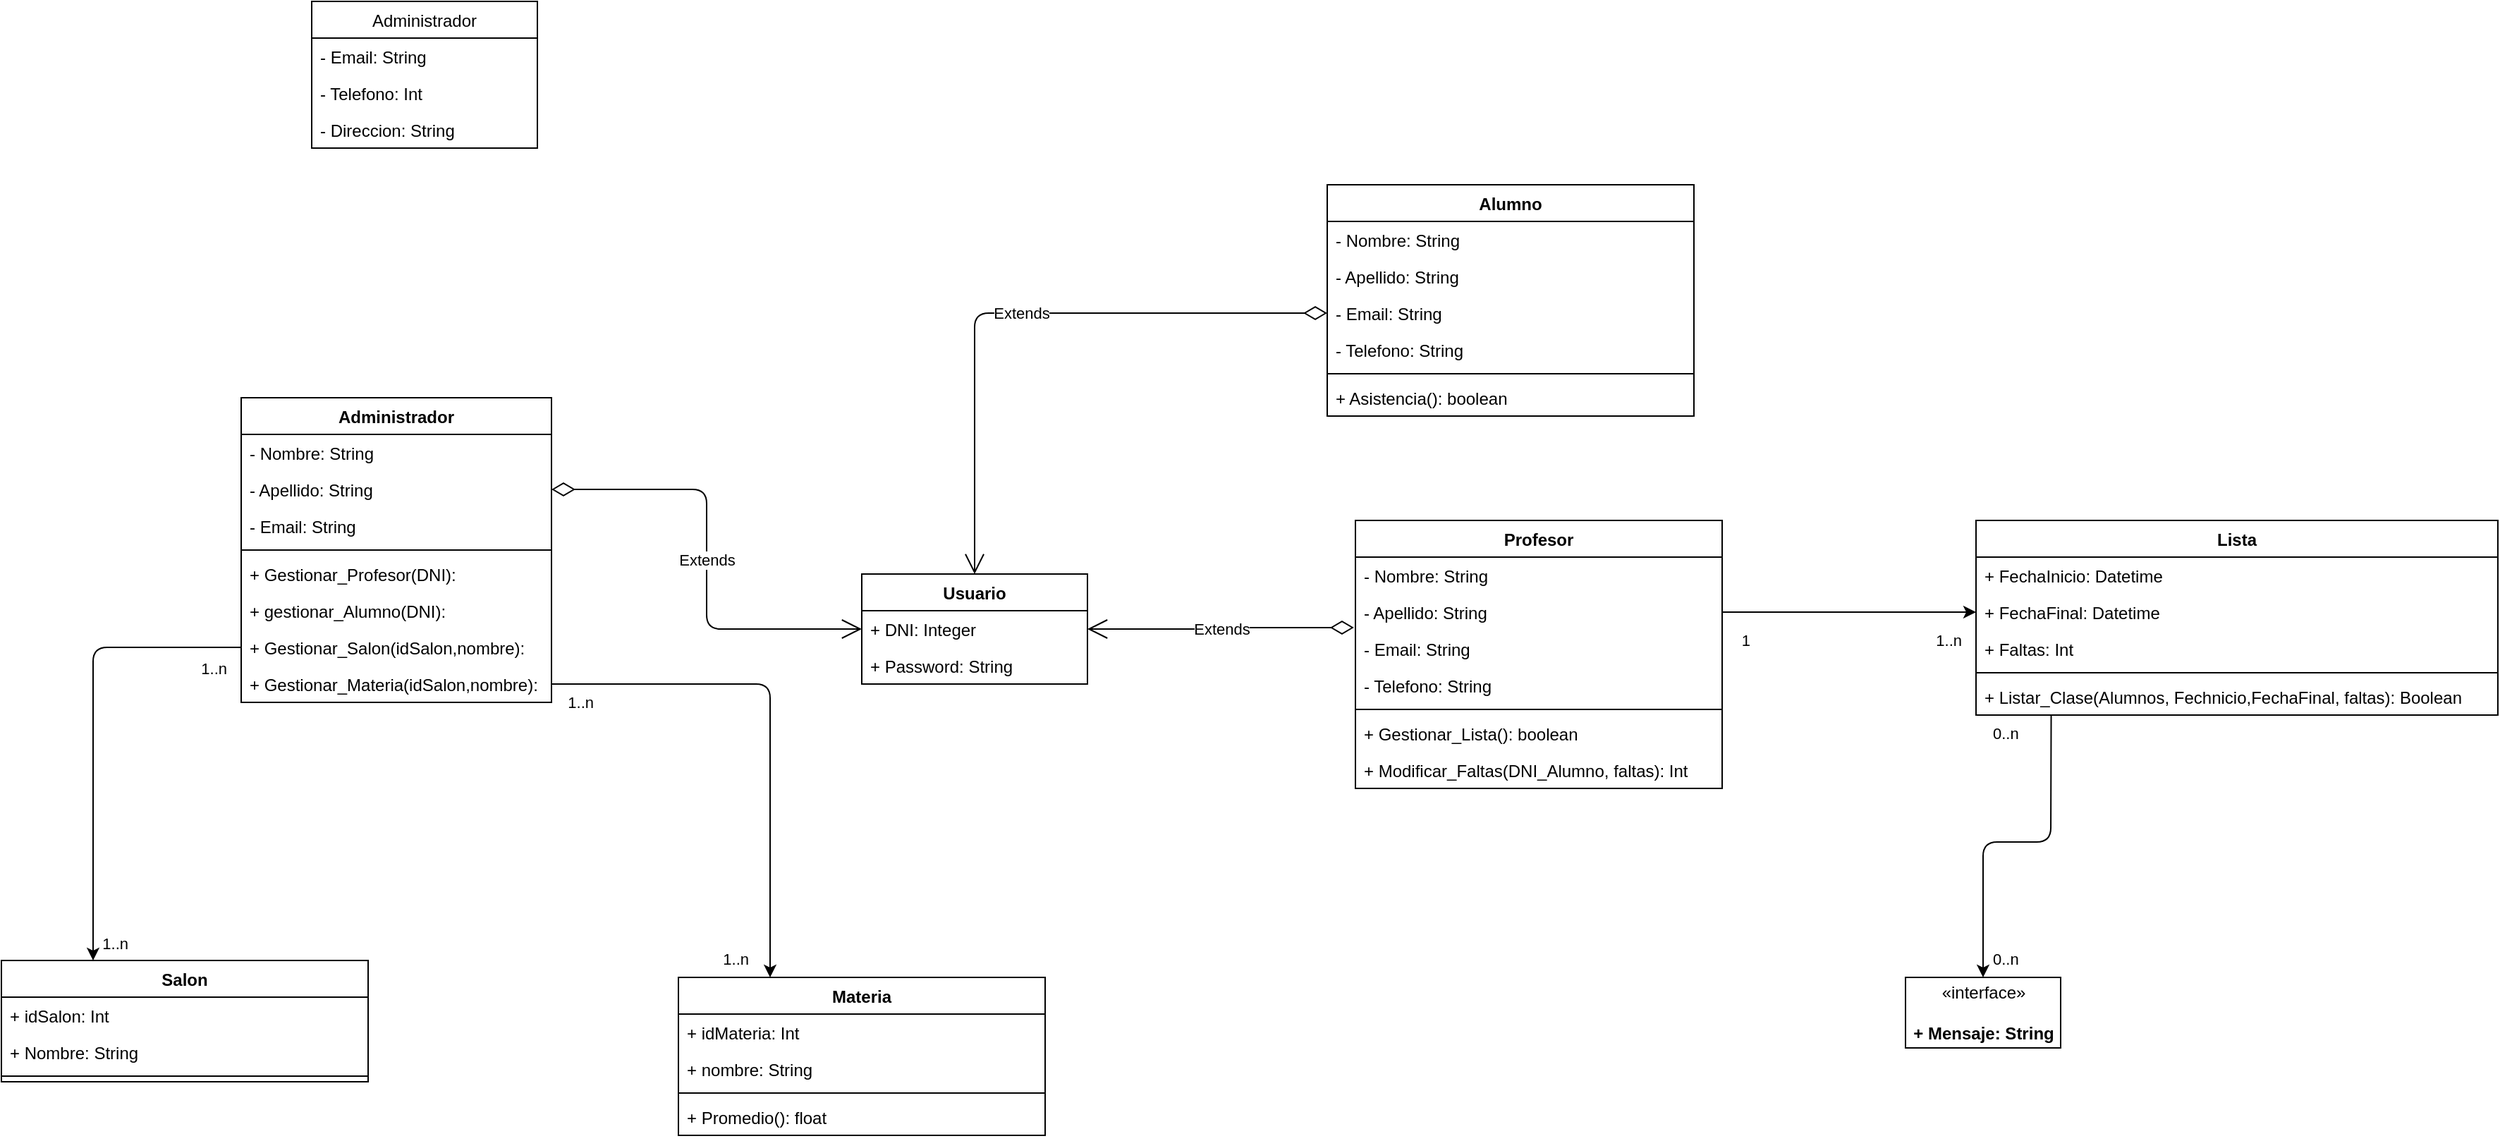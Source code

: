 <mxfile version="15.8.6" type="device"><diagram id="la2xYdn88nulIKTjHPEp" name="Page-1"><mxGraphModel dx="1769" dy="1704" grid="1" gridSize="10" guides="1" tooltips="1" connect="1" arrows="1" fold="1" page="1" pageScale="1" pageWidth="827" pageHeight="1169" math="0" shadow="0"><root><mxCell id="0"/><mxCell id="1" parent="0"/><mxCell id="54H3hHo7FL8yFvr-5y4A-79" value="Usuario" style="swimlane;fontStyle=1;childLayout=stackLayout;horizontal=1;startSize=26;fillColor=none;horizontalStack=0;resizeParent=1;resizeParentMax=0;resizeLast=0;collapsible=1;marginBottom=0;" vertex="1" parent="1"><mxGeometry x="-30" y="166" width="160" height="78" as="geometry"/></mxCell><mxCell id="54H3hHo7FL8yFvr-5y4A-80" value="+ DNI: Integer" style="text;strokeColor=none;fillColor=none;align=left;verticalAlign=top;spacingLeft=4;spacingRight=4;overflow=hidden;rotatable=0;points=[[0,0.5],[1,0.5]];portConstraint=eastwest;" vertex="1" parent="54H3hHo7FL8yFvr-5y4A-79"><mxGeometry y="26" width="160" height="26" as="geometry"/></mxCell><mxCell id="54H3hHo7FL8yFvr-5y4A-81" value="+ Password: String" style="text;strokeColor=none;fillColor=none;align=left;verticalAlign=top;spacingLeft=4;spacingRight=4;overflow=hidden;rotatable=0;points=[[0,0.5],[1,0.5]];portConstraint=eastwest;" vertex="1" parent="54H3hHo7FL8yFvr-5y4A-79"><mxGeometry y="52" width="160" height="26" as="geometry"/></mxCell><mxCell id="54H3hHo7FL8yFvr-5y4A-95" value="Salon" style="swimlane;fontStyle=1;align=center;verticalAlign=top;childLayout=stackLayout;horizontal=1;startSize=26;horizontalStack=0;resizeParent=1;resizeParentMax=0;resizeLast=0;collapsible=1;marginBottom=0;" vertex="1" parent="1"><mxGeometry x="-640" y="440" width="260" height="86" as="geometry"/></mxCell><mxCell id="54H3hHo7FL8yFvr-5y4A-97" value="+ idSalon: Int" style="text;strokeColor=none;fillColor=none;align=left;verticalAlign=top;spacingLeft=4;spacingRight=4;overflow=hidden;rotatable=0;points=[[0,0.5],[1,0.5]];portConstraint=eastwest;" vertex="1" parent="54H3hHo7FL8yFvr-5y4A-95"><mxGeometry y="26" width="260" height="26" as="geometry"/></mxCell><mxCell id="54H3hHo7FL8yFvr-5y4A-96" value="+ Nombre: String" style="text;strokeColor=none;fillColor=none;align=left;verticalAlign=top;spacingLeft=4;spacingRight=4;overflow=hidden;rotatable=0;points=[[0,0.5],[1,0.5]];portConstraint=eastwest;" vertex="1" parent="54H3hHo7FL8yFvr-5y4A-95"><mxGeometry y="52" width="260" height="26" as="geometry"/></mxCell><mxCell id="54H3hHo7FL8yFvr-5y4A-99" value="" style="line;strokeWidth=1;fillColor=none;align=left;verticalAlign=middle;spacingTop=-1;spacingLeft=3;spacingRight=3;rotatable=0;labelPosition=right;points=[];portConstraint=eastwest;" vertex="1" parent="54H3hHo7FL8yFvr-5y4A-95"><mxGeometry y="78" width="260" height="8" as="geometry"/></mxCell><mxCell id="54H3hHo7FL8yFvr-5y4A-101" value="Extends" style="endArrow=open;html=1;endSize=12;startArrow=diamondThin;startSize=14;startFill=0;edgeStyle=orthogonalEdgeStyle;exitX=-0.004;exitY=0.923;exitDx=0;exitDy=0;entryX=1;entryY=0.5;entryDx=0;entryDy=0;exitPerimeter=0;" edge="1" parent="1" source="54H3hHo7FL8yFvr-5y4A-184" target="54H3hHo7FL8yFvr-5y4A-80"><mxGeometry relative="1" as="geometry"><mxPoint x="340" y="206" as="sourcePoint"/><mxPoint x="330" y="310" as="targetPoint"/></mxGeometry></mxCell><mxCell id="54H3hHo7FL8yFvr-5y4A-102" value="Lista" style="swimlane;fontStyle=1;align=center;verticalAlign=top;childLayout=stackLayout;horizontal=1;startSize=26;horizontalStack=0;resizeParent=1;resizeParentMax=0;resizeLast=0;collapsible=1;marginBottom=0;" vertex="1" parent="1"><mxGeometry x="760" y="128" width="370" height="138" as="geometry"/></mxCell><mxCell id="54H3hHo7FL8yFvr-5y4A-103" value="+ FechaInicio: Datetime" style="text;strokeColor=none;fillColor=none;align=left;verticalAlign=top;spacingLeft=4;spacingRight=4;overflow=hidden;rotatable=0;points=[[0,0.5],[1,0.5]];portConstraint=eastwest;" vertex="1" parent="54H3hHo7FL8yFvr-5y4A-102"><mxGeometry y="26" width="370" height="26" as="geometry"/></mxCell><mxCell id="54H3hHo7FL8yFvr-5y4A-104" value="+ FechaFinal: Datetime" style="text;strokeColor=none;fillColor=none;align=left;verticalAlign=top;spacingLeft=4;spacingRight=4;overflow=hidden;rotatable=0;points=[[0,0.5],[1,0.5]];portConstraint=eastwest;" vertex="1" parent="54H3hHo7FL8yFvr-5y4A-102"><mxGeometry y="52" width="370" height="26" as="geometry"/></mxCell><mxCell id="54H3hHo7FL8yFvr-5y4A-156" value="+ Faltas: Int" style="text;strokeColor=none;fillColor=none;align=left;verticalAlign=top;spacingLeft=4;spacingRight=4;overflow=hidden;rotatable=0;points=[[0,0.5],[1,0.5]];portConstraint=eastwest;" vertex="1" parent="54H3hHo7FL8yFvr-5y4A-102"><mxGeometry y="78" width="370" height="26" as="geometry"/></mxCell><mxCell id="54H3hHo7FL8yFvr-5y4A-105" value="" style="line;strokeWidth=1;fillColor=none;align=left;verticalAlign=middle;spacingTop=-1;spacingLeft=3;spacingRight=3;rotatable=0;labelPosition=right;points=[];portConstraint=eastwest;" vertex="1" parent="54H3hHo7FL8yFvr-5y4A-102"><mxGeometry y="104" width="370" height="8" as="geometry"/></mxCell><mxCell id="54H3hHo7FL8yFvr-5y4A-106" value="+ Listar_Clase(Alumnos, Fechnicio,FechaFinal, faltas): Boolean" style="text;strokeColor=none;fillColor=none;align=left;verticalAlign=top;spacingLeft=4;spacingRight=4;overflow=hidden;rotatable=0;points=[[0,0.5],[1,0.5]];portConstraint=eastwest;" vertex="1" parent="54H3hHo7FL8yFvr-5y4A-102"><mxGeometry y="112" width="370" height="26" as="geometry"/></mxCell><mxCell id="54H3hHo7FL8yFvr-5y4A-117" value="«interface»&lt;br&gt;&lt;br&gt;&lt;b&gt;+ Mensaje: String&lt;/b&gt;" style="html=1;" vertex="1" parent="1"><mxGeometry x="710" y="452" width="110" height="50" as="geometry"/></mxCell><mxCell id="54H3hHo7FL8yFvr-5y4A-124" value="" style="endArrow=classic;html=1;entryX=0;entryY=0.5;entryDx=0;entryDy=0;exitX=1;exitY=0.5;exitDx=0;exitDy=0;" edge="1" parent="1" source="54H3hHo7FL8yFvr-5y4A-184" target="54H3hHo7FL8yFvr-5y4A-104"><mxGeometry width="50" height="50" relative="1" as="geometry"><mxPoint x="500" y="206" as="sourcePoint"/><mxPoint x="580" y="226" as="targetPoint"/></mxGeometry></mxCell><mxCell id="54H3hHo7FL8yFvr-5y4A-128" value="" style="endArrow=classic;html=1;entryX=0.5;entryY=0;entryDx=0;entryDy=0;exitX=0.144;exitY=1;exitDx=0;exitDy=0;exitPerimeter=0;" edge="1" parent="1" source="54H3hHo7FL8yFvr-5y4A-106" target="54H3hHo7FL8yFvr-5y4A-117"><mxGeometry width="50" height="50" relative="1" as="geometry"><mxPoint x="610" y="366" as="sourcePoint"/><mxPoint x="660" y="316" as="targetPoint"/><Array as="points"><mxPoint x="813" y="356"/><mxPoint x="765" y="356"/></Array></mxGeometry></mxCell><mxCell id="54H3hHo7FL8yFvr-5y4A-129" value="0..n" style="edgeLabel;resizable=0;html=1;align=left;verticalAlign=top;" connectable="0" vertex="1" parent="1"><mxGeometry x="770" y="426" as="geometry"/></mxCell><mxCell id="54H3hHo7FL8yFvr-5y4A-130" value="0..n" style="edgeLabel;resizable=0;html=1;align=left;verticalAlign=top;" connectable="0" vertex="1" parent="1"><mxGeometry x="770" y="266" as="geometry"/></mxCell><mxCell id="54H3hHo7FL8yFvr-5y4A-132" value="1..n" style="edgeLabel;resizable=0;html=1;align=right;verticalAlign=top;" connectable="0" vertex="1" parent="1"><mxGeometry x="750" y="200" as="geometry"/></mxCell><mxCell id="54H3hHo7FL8yFvr-5y4A-143" value="Extends" style="endArrow=open;html=1;endSize=12;startArrow=diamondThin;startSize=14;startFill=0;edgeStyle=orthogonalEdgeStyle;exitX=0;exitY=0.5;exitDx=0;exitDy=0;entryX=0.5;entryY=0;entryDx=0;entryDy=0;" edge="1" parent="1" source="54H3hHo7FL8yFvr-5y4A-210" target="54H3hHo7FL8yFvr-5y4A-79"><mxGeometry relative="1" as="geometry"><mxPoint x="290" y="-24" as="sourcePoint"/><mxPoint x="140" y="215" as="targetPoint"/></mxGeometry></mxCell><mxCell id="54H3hHo7FL8yFvr-5y4A-144" value="Administrador" style="swimlane;fontStyle=0;childLayout=stackLayout;horizontal=1;startSize=26;fillColor=none;horizontalStack=0;resizeParent=1;resizeParentMax=0;resizeLast=0;collapsible=1;marginBottom=0;" vertex="1" parent="1"><mxGeometry x="-420" y="-240" width="160" height="104" as="geometry"/></mxCell><mxCell id="54H3hHo7FL8yFvr-5y4A-145" value="- Email: String" style="text;strokeColor=none;fillColor=none;align=left;verticalAlign=top;spacingLeft=4;spacingRight=4;overflow=hidden;rotatable=0;points=[[0,0.5],[1,0.5]];portConstraint=eastwest;" vertex="1" parent="54H3hHo7FL8yFvr-5y4A-144"><mxGeometry y="26" width="160" height="26" as="geometry"/></mxCell><mxCell id="54H3hHo7FL8yFvr-5y4A-146" value="- Telefono: Int" style="text;strokeColor=none;fillColor=none;align=left;verticalAlign=top;spacingLeft=4;spacingRight=4;overflow=hidden;rotatable=0;points=[[0,0.5],[1,0.5]];portConstraint=eastwest;" vertex="1" parent="54H3hHo7FL8yFvr-5y4A-144"><mxGeometry y="52" width="160" height="26" as="geometry"/></mxCell><mxCell id="54H3hHo7FL8yFvr-5y4A-147" value="- Direccion: String" style="text;strokeColor=none;fillColor=none;align=left;verticalAlign=top;spacingLeft=4;spacingRight=4;overflow=hidden;rotatable=0;points=[[0,0.5],[1,0.5]];portConstraint=eastwest;" vertex="1" parent="54H3hHo7FL8yFvr-5y4A-144"><mxGeometry y="78" width="160" height="26" as="geometry"/></mxCell><mxCell id="54H3hHo7FL8yFvr-5y4A-148" value="Extends" style="endArrow=open;html=1;endSize=12;startArrow=diamondThin;startSize=14;startFill=0;edgeStyle=orthogonalEdgeStyle;entryX=0;entryY=0.5;entryDx=0;entryDy=0;exitX=1;exitY=0.5;exitDx=0;exitDy=0;" edge="1" parent="1" source="54H3hHo7FL8yFvr-5y4A-164" target="54H3hHo7FL8yFvr-5y4A-80"><mxGeometry relative="1" as="geometry"><mxPoint x="-210" y="50" as="sourcePoint"/><mxPoint x="60" y="176" as="targetPoint"/></mxGeometry></mxCell><mxCell id="54H3hHo7FL8yFvr-5y4A-155" value="1" style="edgeLabel;resizable=0;html=1;align=right;verticalAlign=top;" connectable="0" vertex="1" parent="1"><mxGeometry x="600" y="200" as="geometry"/></mxCell><mxCell id="54H3hHo7FL8yFvr-5y4A-158" value="Administrador" style="swimlane;fontStyle=1;align=center;verticalAlign=top;childLayout=stackLayout;horizontal=1;startSize=26;horizontalStack=0;resizeParent=1;resizeParentMax=0;resizeLast=0;collapsible=1;marginBottom=0;" vertex="1" parent="1"><mxGeometry x="-470" y="41" width="220" height="216" as="geometry"/></mxCell><mxCell id="54H3hHo7FL8yFvr-5y4A-166" value="- Nombre: String" style="text;strokeColor=none;fillColor=none;align=left;verticalAlign=top;spacingLeft=4;spacingRight=4;overflow=hidden;rotatable=0;points=[[0,0.5],[1,0.5]];portConstraint=eastwest;" vertex="1" parent="54H3hHo7FL8yFvr-5y4A-158"><mxGeometry y="26" width="220" height="26" as="geometry"/></mxCell><mxCell id="54H3hHo7FL8yFvr-5y4A-164" value="- Apellido: String" style="text;strokeColor=none;fillColor=none;align=left;verticalAlign=top;spacingLeft=4;spacingRight=4;overflow=hidden;rotatable=0;points=[[0,0.5],[1,0.5]];portConstraint=eastwest;" vertex="1" parent="54H3hHo7FL8yFvr-5y4A-158"><mxGeometry y="52" width="220" height="26" as="geometry"/></mxCell><mxCell id="54H3hHo7FL8yFvr-5y4A-162" value="- Email: String" style="text;strokeColor=none;fillColor=none;align=left;verticalAlign=top;spacingLeft=4;spacingRight=4;overflow=hidden;rotatable=0;points=[[0,0.5],[1,0.5]];portConstraint=eastwest;" vertex="1" parent="54H3hHo7FL8yFvr-5y4A-158"><mxGeometry y="78" width="220" height="26" as="geometry"/></mxCell><mxCell id="54H3hHo7FL8yFvr-5y4A-160" value="" style="line;strokeWidth=1;fillColor=none;align=left;verticalAlign=middle;spacingTop=-1;spacingLeft=3;spacingRight=3;rotatable=0;labelPosition=right;points=[];portConstraint=eastwest;" vertex="1" parent="54H3hHo7FL8yFvr-5y4A-158"><mxGeometry y="104" width="220" height="8" as="geometry"/></mxCell><mxCell id="54H3hHo7FL8yFvr-5y4A-173" value="+ Gestionar_Profesor(DNI): " style="text;strokeColor=none;fillColor=none;align=left;verticalAlign=top;spacingLeft=4;spacingRight=4;overflow=hidden;rotatable=0;points=[[0,0.5],[1,0.5]];portConstraint=eastwest;" vertex="1" parent="54H3hHo7FL8yFvr-5y4A-158"><mxGeometry y="112" width="220" height="26" as="geometry"/></mxCell><mxCell id="54H3hHo7FL8yFvr-5y4A-172" value="+ gestionar_Alumno(DNI): " style="text;strokeColor=none;fillColor=none;align=left;verticalAlign=top;spacingLeft=4;spacingRight=4;overflow=hidden;rotatable=0;points=[[0,0.5],[1,0.5]];portConstraint=eastwest;" vertex="1" parent="54H3hHo7FL8yFvr-5y4A-158"><mxGeometry y="138" width="220" height="26" as="geometry"/></mxCell><mxCell id="54H3hHo7FL8yFvr-5y4A-171" value="+ Gestionar_Salon(idSalon,nombre):" style="text;strokeColor=none;fillColor=none;align=left;verticalAlign=top;spacingLeft=4;spacingRight=4;overflow=hidden;rotatable=0;points=[[0,0.5],[1,0.5]];portConstraint=eastwest;" vertex="1" parent="54H3hHo7FL8yFvr-5y4A-158"><mxGeometry y="164" width="220" height="26" as="geometry"/></mxCell><mxCell id="54H3hHo7FL8yFvr-5y4A-170" value="+ Gestionar_Materia(idSalon,nombre): " style="text;strokeColor=none;fillColor=none;align=left;verticalAlign=top;spacingLeft=4;spacingRight=4;overflow=hidden;rotatable=0;points=[[0,0.5],[1,0.5]];portConstraint=eastwest;" vertex="1" parent="54H3hHo7FL8yFvr-5y4A-158"><mxGeometry y="190" width="220" height="26" as="geometry"/></mxCell><mxCell id="54H3hHo7FL8yFvr-5y4A-178" value="Profesor" style="swimlane;fontStyle=1;align=center;verticalAlign=top;childLayout=stackLayout;horizontal=1;startSize=26;horizontalStack=0;resizeParent=1;resizeParentMax=0;resizeLast=0;collapsible=1;marginBottom=0;" vertex="1" parent="1"><mxGeometry x="320" y="128" width="260" height="190" as="geometry"/></mxCell><mxCell id="54H3hHo7FL8yFvr-5y4A-181" value="- Nombre: String" style="text;strokeColor=none;fillColor=none;align=left;verticalAlign=top;spacingLeft=4;spacingRight=4;overflow=hidden;rotatable=0;points=[[0,0.5],[1,0.5]];portConstraint=eastwest;" vertex="1" parent="54H3hHo7FL8yFvr-5y4A-178"><mxGeometry y="26" width="260" height="26" as="geometry"/></mxCell><mxCell id="54H3hHo7FL8yFvr-5y4A-184" value="- Apellido: String" style="text;strokeColor=none;fillColor=none;align=left;verticalAlign=top;spacingLeft=4;spacingRight=4;overflow=hidden;rotatable=0;points=[[0,0.5],[1,0.5]];portConstraint=eastwest;" vertex="1" parent="54H3hHo7FL8yFvr-5y4A-178"><mxGeometry y="52" width="260" height="26" as="geometry"/></mxCell><mxCell id="54H3hHo7FL8yFvr-5y4A-185" value="- Email: String" style="text;strokeColor=none;fillColor=none;align=left;verticalAlign=top;spacingLeft=4;spacingRight=4;overflow=hidden;rotatable=0;points=[[0,0.5],[1,0.5]];portConstraint=eastwest;" vertex="1" parent="54H3hHo7FL8yFvr-5y4A-178"><mxGeometry y="78" width="260" height="26" as="geometry"/></mxCell><mxCell id="54H3hHo7FL8yFvr-5y4A-186" value="- Telefono: String" style="text;strokeColor=none;fillColor=none;align=left;verticalAlign=top;spacingLeft=4;spacingRight=4;overflow=hidden;rotatable=0;points=[[0,0.5],[1,0.5]];portConstraint=eastwest;" vertex="1" parent="54H3hHo7FL8yFvr-5y4A-178"><mxGeometry y="104" width="260" height="26" as="geometry"/></mxCell><mxCell id="54H3hHo7FL8yFvr-5y4A-182" value="" style="line;strokeWidth=1;fillColor=none;align=left;verticalAlign=middle;spacingTop=-1;spacingLeft=3;spacingRight=3;rotatable=0;labelPosition=right;points=[];portConstraint=eastwest;" vertex="1" parent="54H3hHo7FL8yFvr-5y4A-178"><mxGeometry y="130" width="260" height="8" as="geometry"/></mxCell><mxCell id="54H3hHo7FL8yFvr-5y4A-183" value="+ Gestionar_Lista(): boolean" style="text;strokeColor=none;fillColor=none;align=left;verticalAlign=top;spacingLeft=4;spacingRight=4;overflow=hidden;rotatable=0;points=[[0,0.5],[1,0.5]];portConstraint=eastwest;" vertex="1" parent="54H3hHo7FL8yFvr-5y4A-178"><mxGeometry y="138" width="260" height="26" as="geometry"/></mxCell><mxCell id="54H3hHo7FL8yFvr-5y4A-201" value="+ Modificar_Faltas(DNI_Alumno, faltas): Int" style="text;strokeColor=none;fillColor=none;align=left;verticalAlign=top;spacingLeft=4;spacingRight=4;overflow=hidden;rotatable=0;points=[[0,0.5],[1,0.5]];portConstraint=eastwest;" vertex="1" parent="54H3hHo7FL8yFvr-5y4A-178"><mxGeometry y="164" width="260" height="26" as="geometry"/></mxCell><mxCell id="54H3hHo7FL8yFvr-5y4A-189" value="Materia" style="swimlane;fontStyle=1;align=center;verticalAlign=top;childLayout=stackLayout;horizontal=1;startSize=26;horizontalStack=0;resizeParent=1;resizeParentMax=0;resizeLast=0;collapsible=1;marginBottom=0;" vertex="1" parent="1"><mxGeometry x="-160" y="452" width="260" height="112" as="geometry"/></mxCell><mxCell id="54H3hHo7FL8yFvr-5y4A-190" value="+ idMateria: Int" style="text;strokeColor=none;fillColor=none;align=left;verticalAlign=top;spacingLeft=4;spacingRight=4;overflow=hidden;rotatable=0;points=[[0,0.5],[1,0.5]];portConstraint=eastwest;" vertex="1" parent="54H3hHo7FL8yFvr-5y4A-189"><mxGeometry y="26" width="260" height="26" as="geometry"/></mxCell><mxCell id="54H3hHo7FL8yFvr-5y4A-191" value="+ nombre: String" style="text;strokeColor=none;fillColor=none;align=left;verticalAlign=top;spacingLeft=4;spacingRight=4;overflow=hidden;rotatable=0;points=[[0,0.5],[1,0.5]];portConstraint=eastwest;" vertex="1" parent="54H3hHo7FL8yFvr-5y4A-189"><mxGeometry y="52" width="260" height="26" as="geometry"/></mxCell><mxCell id="54H3hHo7FL8yFvr-5y4A-193" value="" style="line;strokeWidth=1;fillColor=none;align=left;verticalAlign=middle;spacingTop=-1;spacingLeft=3;spacingRight=3;rotatable=0;labelPosition=right;points=[];portConstraint=eastwest;" vertex="1" parent="54H3hHo7FL8yFvr-5y4A-189"><mxGeometry y="78" width="260" height="8" as="geometry"/></mxCell><mxCell id="54H3hHo7FL8yFvr-5y4A-194" value="+ Promedio(): float " style="text;strokeColor=none;fillColor=none;align=left;verticalAlign=top;spacingLeft=4;spacingRight=4;overflow=hidden;rotatable=0;points=[[0,0.5],[1,0.5]];portConstraint=eastwest;" vertex="1" parent="54H3hHo7FL8yFvr-5y4A-189"><mxGeometry y="86" width="260" height="26" as="geometry"/></mxCell><mxCell id="54H3hHo7FL8yFvr-5y4A-195" value="" style="endArrow=classic;html=1;entryX=0.25;entryY=0;entryDx=0;entryDy=0;exitX=0;exitY=0.5;exitDx=0;exitDy=0;" edge="1" parent="1" source="54H3hHo7FL8yFvr-5y4A-171" target="54H3hHo7FL8yFvr-5y4A-95"><mxGeometry width="50" height="50" relative="1" as="geometry"><mxPoint x="-700" y="380" as="sourcePoint"/><mxPoint x="-520" y="380" as="targetPoint"/><Array as="points"><mxPoint x="-575" y="218"/></Array></mxGeometry></mxCell><mxCell id="54H3hHo7FL8yFvr-5y4A-196" value="" style="endArrow=classic;html=1;entryX=0.25;entryY=0;entryDx=0;entryDy=0;exitX=1;exitY=0.5;exitDx=0;exitDy=0;" edge="1" parent="1" source="54H3hHo7FL8yFvr-5y4A-170" target="54H3hHo7FL8yFvr-5y4A-189"><mxGeometry width="50" height="50" relative="1" as="geometry"><mxPoint x="-460" y="228" as="sourcePoint"/><mxPoint x="-565" y="450" as="targetPoint"/><Array as="points"><mxPoint x="-95" y="244"/></Array></mxGeometry></mxCell><mxCell id="54H3hHo7FL8yFvr-5y4A-197" value="1..n" style="edgeLabel;resizable=0;html=1;align=right;verticalAlign=top;" connectable="0" vertex="1" parent="1"><mxGeometry x="-480" y="220" as="geometry"/></mxCell><mxCell id="54H3hHo7FL8yFvr-5y4A-198" value="1..n" style="edgeLabel;resizable=0;html=1;align=right;verticalAlign=top;" connectable="0" vertex="1" parent="1"><mxGeometry x="-550" y="415" as="geometry"/></mxCell><mxCell id="54H3hHo7FL8yFvr-5y4A-199" value="1..n" style="edgeLabel;resizable=0;html=1;align=right;verticalAlign=top;" connectable="0" vertex="1" parent="1"><mxGeometry x="-110" y="426" as="geometry"/></mxCell><mxCell id="54H3hHo7FL8yFvr-5y4A-200" value="1..n" style="edgeLabel;resizable=0;html=1;align=right;verticalAlign=top;" connectable="0" vertex="1" parent="1"><mxGeometry x="-220" y="244" as="geometry"/></mxCell><mxCell id="54H3hHo7FL8yFvr-5y4A-207" value="Alumno" style="swimlane;fontStyle=1;align=center;verticalAlign=top;childLayout=stackLayout;horizontal=1;startSize=26;horizontalStack=0;resizeParent=1;resizeParentMax=0;resizeLast=0;collapsible=1;marginBottom=0;" vertex="1" parent="1"><mxGeometry x="300" y="-110" width="260" height="164" as="geometry"/></mxCell><mxCell id="54H3hHo7FL8yFvr-5y4A-208" value="- Nombre: String" style="text;strokeColor=none;fillColor=none;align=left;verticalAlign=top;spacingLeft=4;spacingRight=4;overflow=hidden;rotatable=0;points=[[0,0.5],[1,0.5]];portConstraint=eastwest;" vertex="1" parent="54H3hHo7FL8yFvr-5y4A-207"><mxGeometry y="26" width="260" height="26" as="geometry"/></mxCell><mxCell id="54H3hHo7FL8yFvr-5y4A-209" value="- Apellido: String" style="text;strokeColor=none;fillColor=none;align=left;verticalAlign=top;spacingLeft=4;spacingRight=4;overflow=hidden;rotatable=0;points=[[0,0.5],[1,0.5]];portConstraint=eastwest;" vertex="1" parent="54H3hHo7FL8yFvr-5y4A-207"><mxGeometry y="52" width="260" height="26" as="geometry"/></mxCell><mxCell id="54H3hHo7FL8yFvr-5y4A-210" value="- Email: String" style="text;strokeColor=none;fillColor=none;align=left;verticalAlign=top;spacingLeft=4;spacingRight=4;overflow=hidden;rotatable=0;points=[[0,0.5],[1,0.5]];portConstraint=eastwest;" vertex="1" parent="54H3hHo7FL8yFvr-5y4A-207"><mxGeometry y="78" width="260" height="26" as="geometry"/></mxCell><mxCell id="54H3hHo7FL8yFvr-5y4A-211" value="- Telefono: String" style="text;strokeColor=none;fillColor=none;align=left;verticalAlign=top;spacingLeft=4;spacingRight=4;overflow=hidden;rotatable=0;points=[[0,0.5],[1,0.5]];portConstraint=eastwest;" vertex="1" parent="54H3hHo7FL8yFvr-5y4A-207"><mxGeometry y="104" width="260" height="26" as="geometry"/></mxCell><mxCell id="54H3hHo7FL8yFvr-5y4A-212" value="" style="line;strokeWidth=1;fillColor=none;align=left;verticalAlign=middle;spacingTop=-1;spacingLeft=3;spacingRight=3;rotatable=0;labelPosition=right;points=[];portConstraint=eastwest;" vertex="1" parent="54H3hHo7FL8yFvr-5y4A-207"><mxGeometry y="130" width="260" height="8" as="geometry"/></mxCell><mxCell id="54H3hHo7FL8yFvr-5y4A-213" value="+ Asistencia(): boolean" style="text;strokeColor=none;fillColor=none;align=left;verticalAlign=top;spacingLeft=4;spacingRight=4;overflow=hidden;rotatable=0;points=[[0,0.5],[1,0.5]];portConstraint=eastwest;" vertex="1" parent="54H3hHo7FL8yFvr-5y4A-207"><mxGeometry y="138" width="260" height="26" as="geometry"/></mxCell></root></mxGraphModel></diagram></mxfile>